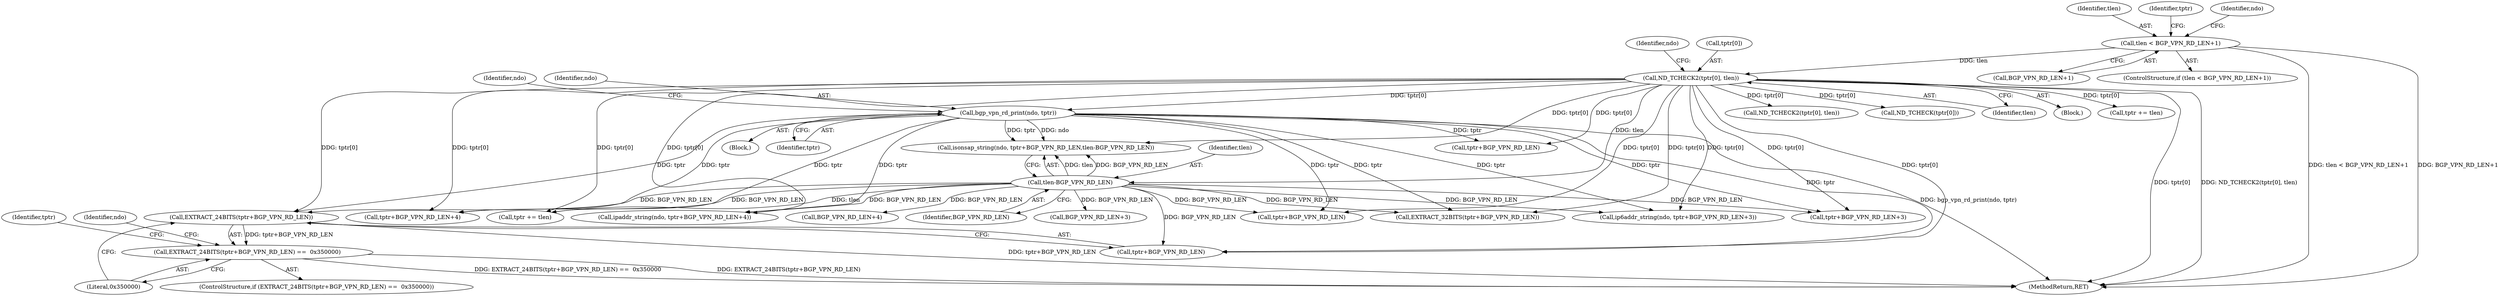 digraph "1_tcpdump_13d52e9c0e7caf7e6325b0051bc90a49968be67f@del" {
"1001048" [label="(Call,EXTRACT_24BITS(tptr+BGP_VPN_RD_LEN))"];
"1001004" [label="(Call,ND_TCHECK2(tptr[0], tlen))"];
"1000989" [label="(Call,tlen < BGP_VPN_RD_LEN+1)"];
"1001015" [label="(Call,bgp_vpn_rd_print(ndo, tptr))"];
"1001023" [label="(Call,tlen-BGP_VPN_RD_LEN)"];
"1001047" [label="(Call,EXTRACT_24BITS(tptr+BGP_VPN_RD_LEN) ==  0x350000)"];
"1001048" [label="(Call,EXTRACT_24BITS(tptr+BGP_VPN_RD_LEN))"];
"1001011" [label="(Identifier,ndo)"];
"1001016" [label="(Identifier,ndo)"];
"1001038" [label="(Call,ipaddr_string(ndo, tptr+BGP_VPN_RD_LEN+4))"];
"1001014" [label="(Block,)"];
"1001047" [label="(Call,EXTRACT_24BITS(tptr+BGP_VPN_RD_LEN) ==  0x350000)"];
"1000989" [label="(Call,tlen < BGP_VPN_RD_LEN+1)"];
"1001017" [label="(Identifier,tptr)"];
"1001073" [label="(Call,ND_TCHECK2(tptr[0], tlen))"];
"1001058" [label="(Call,ip6addr_string(ndo, tptr+BGP_VPN_RD_LEN+3))"];
"1000990" [label="(Identifier,tlen)"];
"1001066" [label="(Identifier,tptr)"];
"1001040" [label="(Call,tptr+BGP_VPN_RD_LEN+4)"];
"1001114" [label="(Call,ND_TCHECK(tptr[0]))"];
"1001019" [label="(Identifier,ndo)"];
"1001065" [label="(Call,tptr += tlen)"];
"1001025" [label="(Identifier,BGP_VPN_RD_LEN)"];
"1001049" [label="(Call,tptr+BGP_VPN_RD_LEN)"];
"1000991" [label="(Call,BGP_VPN_RD_LEN+1)"];
"1001004" [label="(Call,ND_TCHECK2(tptr[0], tlen))"];
"1001020" [label="(Call,tptr+BGP_VPN_RD_LEN)"];
"1001008" [label="(Identifier,tlen)"];
"1001029" [label="(Call,tptr+BGP_VPN_RD_LEN)"];
"1001006" [label="(Identifier,tptr)"];
"1001015" [label="(Call,bgp_vpn_rd_print(ndo, tptr))"];
"1001024" [label="(Identifier,tlen)"];
"1001062" [label="(Call,BGP_VPN_RD_LEN+3)"];
"1001003" [label="(Block,)"];
"1000997" [label="(Identifier,ndo)"];
"1001055" [label="(Identifier,ndo)"];
"1001042" [label="(Call,BGP_VPN_RD_LEN+4)"];
"1001046" [label="(ControlStructure,if (EXTRACT_24BITS(tptr+BGP_VPN_RD_LEN) ==  0x350000))"];
"1000988" [label="(ControlStructure,if (tlen < BGP_VPN_RD_LEN+1))"];
"1001005" [label="(Call,tptr[0])"];
"1001028" [label="(Call,EXTRACT_32BITS(tptr+BGP_VPN_RD_LEN))"];
"1002919" [label="(MethodReturn,RET)"];
"1001023" [label="(Call,tlen-BGP_VPN_RD_LEN)"];
"1001111" [label="(Call,tptr += tlen)"];
"1001060" [label="(Call,tptr+BGP_VPN_RD_LEN+3)"];
"1001052" [label="(Literal,0x350000)"];
"1001018" [label="(Call,isonsap_string(ndo, tptr+BGP_VPN_RD_LEN,tlen-BGP_VPN_RD_LEN))"];
"1001048" -> "1001047"  [label="AST: "];
"1001048" -> "1001049"  [label="CFG: "];
"1001049" -> "1001048"  [label="AST: "];
"1001052" -> "1001048"  [label="CFG: "];
"1001048" -> "1002919"  [label="DDG: tptr+BGP_VPN_RD_LEN"];
"1001048" -> "1001047"  [label="DDG: tptr+BGP_VPN_RD_LEN"];
"1001004" -> "1001048"  [label="DDG: tptr[0]"];
"1001015" -> "1001048"  [label="DDG: tptr"];
"1001023" -> "1001048"  [label="DDG: BGP_VPN_RD_LEN"];
"1001004" -> "1001003"  [label="AST: "];
"1001004" -> "1001008"  [label="CFG: "];
"1001005" -> "1001004"  [label="AST: "];
"1001008" -> "1001004"  [label="AST: "];
"1001011" -> "1001004"  [label="CFG: "];
"1001004" -> "1002919"  [label="DDG: ND_TCHECK2(tptr[0], tlen)"];
"1001004" -> "1002919"  [label="DDG: tptr[0]"];
"1000989" -> "1001004"  [label="DDG: tlen"];
"1001004" -> "1001015"  [label="DDG: tptr[0]"];
"1001004" -> "1001018"  [label="DDG: tptr[0]"];
"1001004" -> "1001020"  [label="DDG: tptr[0]"];
"1001004" -> "1001023"  [label="DDG: tlen"];
"1001004" -> "1001028"  [label="DDG: tptr[0]"];
"1001004" -> "1001029"  [label="DDG: tptr[0]"];
"1001004" -> "1001038"  [label="DDG: tptr[0]"];
"1001004" -> "1001040"  [label="DDG: tptr[0]"];
"1001004" -> "1001049"  [label="DDG: tptr[0]"];
"1001004" -> "1001058"  [label="DDG: tptr[0]"];
"1001004" -> "1001060"  [label="DDG: tptr[0]"];
"1001004" -> "1001065"  [label="DDG: tptr[0]"];
"1001004" -> "1001073"  [label="DDG: tptr[0]"];
"1001004" -> "1001111"  [label="DDG: tptr[0]"];
"1001004" -> "1001114"  [label="DDG: tptr[0]"];
"1000989" -> "1000988"  [label="AST: "];
"1000989" -> "1000991"  [label="CFG: "];
"1000990" -> "1000989"  [label="AST: "];
"1000991" -> "1000989"  [label="AST: "];
"1000997" -> "1000989"  [label="CFG: "];
"1001006" -> "1000989"  [label="CFG: "];
"1000989" -> "1002919"  [label="DDG: tlen < BGP_VPN_RD_LEN+1"];
"1000989" -> "1002919"  [label="DDG: BGP_VPN_RD_LEN+1"];
"1001015" -> "1001014"  [label="AST: "];
"1001015" -> "1001017"  [label="CFG: "];
"1001016" -> "1001015"  [label="AST: "];
"1001017" -> "1001015"  [label="AST: "];
"1001019" -> "1001015"  [label="CFG: "];
"1001015" -> "1002919"  [label="DDG: bgp_vpn_rd_print(ndo, tptr)"];
"1001015" -> "1001018"  [label="DDG: ndo"];
"1001015" -> "1001018"  [label="DDG: tptr"];
"1001015" -> "1001020"  [label="DDG: tptr"];
"1001015" -> "1001028"  [label="DDG: tptr"];
"1001015" -> "1001029"  [label="DDG: tptr"];
"1001015" -> "1001038"  [label="DDG: tptr"];
"1001015" -> "1001040"  [label="DDG: tptr"];
"1001015" -> "1001049"  [label="DDG: tptr"];
"1001015" -> "1001058"  [label="DDG: tptr"];
"1001015" -> "1001060"  [label="DDG: tptr"];
"1001015" -> "1001065"  [label="DDG: tptr"];
"1001023" -> "1001018"  [label="AST: "];
"1001023" -> "1001025"  [label="CFG: "];
"1001024" -> "1001023"  [label="AST: "];
"1001025" -> "1001023"  [label="AST: "];
"1001018" -> "1001023"  [label="CFG: "];
"1001023" -> "1001018"  [label="DDG: tlen"];
"1001023" -> "1001018"  [label="DDG: BGP_VPN_RD_LEN"];
"1001023" -> "1001028"  [label="DDG: BGP_VPN_RD_LEN"];
"1001023" -> "1001029"  [label="DDG: BGP_VPN_RD_LEN"];
"1001023" -> "1001038"  [label="DDG: BGP_VPN_RD_LEN"];
"1001023" -> "1001040"  [label="DDG: BGP_VPN_RD_LEN"];
"1001023" -> "1001042"  [label="DDG: BGP_VPN_RD_LEN"];
"1001023" -> "1001049"  [label="DDG: BGP_VPN_RD_LEN"];
"1001023" -> "1001058"  [label="DDG: BGP_VPN_RD_LEN"];
"1001023" -> "1001060"  [label="DDG: BGP_VPN_RD_LEN"];
"1001023" -> "1001062"  [label="DDG: BGP_VPN_RD_LEN"];
"1001023" -> "1001065"  [label="DDG: tlen"];
"1001047" -> "1001046"  [label="AST: "];
"1001047" -> "1001052"  [label="CFG: "];
"1001052" -> "1001047"  [label="AST: "];
"1001055" -> "1001047"  [label="CFG: "];
"1001066" -> "1001047"  [label="CFG: "];
"1001047" -> "1002919"  [label="DDG: EXTRACT_24BITS(tptr+BGP_VPN_RD_LEN) ==  0x350000"];
"1001047" -> "1002919"  [label="DDG: EXTRACT_24BITS(tptr+BGP_VPN_RD_LEN)"];
}
